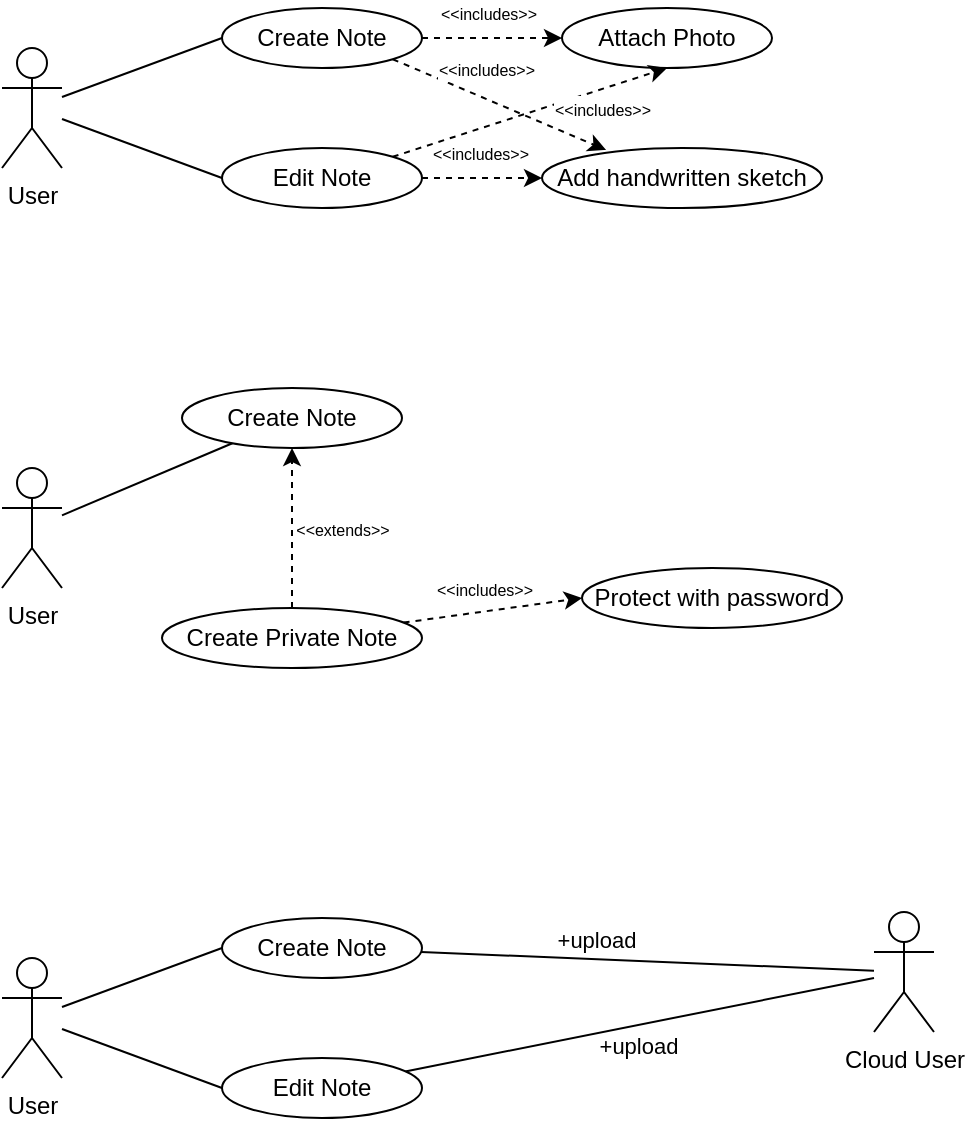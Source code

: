 <mxfile version="14.1.1" type="github">
  <diagram id="GIAdPq7uxsLHTISDpYCu" name="Page-1">
    <mxGraphModel dx="868" dy="425" grid="0" gridSize="10" guides="1" tooltips="1" connect="1" arrows="1" fold="1" page="1" pageScale="1" pageWidth="850" pageHeight="1100" math="0" shadow="0">
      <root>
        <mxCell id="0" />
        <mxCell id="1" parent="0" />
        <mxCell id="HG44vMQYZL6i5QNaDtSO-16" style="edgeStyle=none;rounded=0;orthogonalLoop=1;jettySize=auto;html=1;entryX=0;entryY=0.5;entryDx=0;entryDy=0;endArrow=none;endFill=0;" edge="1" parent="1" source="HG44vMQYZL6i5QNaDtSO-12" target="HG44vMQYZL6i5QNaDtSO-13">
          <mxGeometry relative="1" as="geometry" />
        </mxCell>
        <mxCell id="HG44vMQYZL6i5QNaDtSO-17" style="edgeStyle=none;rounded=0;orthogonalLoop=1;jettySize=auto;html=1;entryX=0;entryY=0.5;entryDx=0;entryDy=0;endArrow=none;endFill=0;" edge="1" parent="1" source="HG44vMQYZL6i5QNaDtSO-12" target="HG44vMQYZL6i5QNaDtSO-14">
          <mxGeometry relative="1" as="geometry" />
        </mxCell>
        <mxCell id="HG44vMQYZL6i5QNaDtSO-12" value="User" style="shape=umlActor;verticalLabelPosition=bottom;verticalAlign=top;html=1;" vertex="1" parent="1">
          <mxGeometry x="90" y="70" width="30" height="60" as="geometry" />
        </mxCell>
        <mxCell id="HG44vMQYZL6i5QNaDtSO-13" value="Create Note" style="ellipse;whiteSpace=wrap;html=1;" vertex="1" parent="1">
          <mxGeometry x="200" y="50" width="100" height="30" as="geometry" />
        </mxCell>
        <mxCell id="HG44vMQYZL6i5QNaDtSO-14" value="Edit Note" style="ellipse;whiteSpace=wrap;html=1;" vertex="1" parent="1">
          <mxGeometry x="200" y="120" width="100" height="30" as="geometry" />
        </mxCell>
        <mxCell id="HG44vMQYZL6i5QNaDtSO-18" value="Attach Photo" style="ellipse;whiteSpace=wrap;html=1;" vertex="1" parent="1">
          <mxGeometry x="370" y="50" width="105" height="30" as="geometry" />
        </mxCell>
        <mxCell id="HG44vMQYZL6i5QNaDtSO-20" value="Add handwritten sketch" style="ellipse;whiteSpace=wrap;html=1;" vertex="1" parent="1">
          <mxGeometry x="360" y="120" width="140" height="30" as="geometry" />
        </mxCell>
        <mxCell id="HG44vMQYZL6i5QNaDtSO-32" style="edgeStyle=none;rounded=0;orthogonalLoop=1;jettySize=auto;html=1;startArrow=none;startFill=0;endArrow=none;endFill=0;" edge="1" parent="1" source="HG44vMQYZL6i5QNaDtSO-28" target="HG44vMQYZL6i5QNaDtSO-29">
          <mxGeometry relative="1" as="geometry" />
        </mxCell>
        <mxCell id="HG44vMQYZL6i5QNaDtSO-28" value="User" style="shape=umlActor;verticalLabelPosition=bottom;verticalAlign=top;html=1;" vertex="1" parent="1">
          <mxGeometry x="90" y="280" width="30" height="60" as="geometry" />
        </mxCell>
        <mxCell id="HG44vMQYZL6i5QNaDtSO-29" value="Create Note" style="ellipse;whiteSpace=wrap;html=1;" vertex="1" parent="1">
          <mxGeometry x="180" y="240" width="110" height="30" as="geometry" />
        </mxCell>
        <mxCell id="HG44vMQYZL6i5QNaDtSO-36" style="edgeStyle=none;rounded=0;orthogonalLoop=1;jettySize=auto;html=1;entryX=0;entryY=0.5;entryDx=0;entryDy=0;startArrow=none;startFill=0;endArrow=classic;endFill=1;dashed=1;" edge="1" parent="1" source="HG44vMQYZL6i5QNaDtSO-30" target="HG44vMQYZL6i5QNaDtSO-35">
          <mxGeometry relative="1" as="geometry" />
        </mxCell>
        <mxCell id="HG44vMQYZL6i5QNaDtSO-37" value="&lt;font style=&quot;font-size: 8px&quot;&gt;&amp;lt;&amp;lt;includes&amp;gt;&amp;gt;&lt;/font&gt;" style="edgeLabel;html=1;align=center;verticalAlign=middle;resizable=0;points=[];" vertex="1" connectable="0" parent="HG44vMQYZL6i5QNaDtSO-36">
          <mxGeometry x="-0.256" relative="1" as="geometry">
            <mxPoint x="6.52" y="-12.8" as="offset" />
          </mxGeometry>
        </mxCell>
        <mxCell id="HG44vMQYZL6i5QNaDtSO-30" value="Create Private Note" style="ellipse;whiteSpace=wrap;html=1;" vertex="1" parent="1">
          <mxGeometry x="170" y="350" width="130" height="30" as="geometry" />
        </mxCell>
        <mxCell id="HG44vMQYZL6i5QNaDtSO-35" value="Protect with password" style="ellipse;whiteSpace=wrap;html=1;" vertex="1" parent="1">
          <mxGeometry x="380" y="330" width="130" height="30" as="geometry" />
        </mxCell>
        <mxCell id="HG44vMQYZL6i5QNaDtSO-38" style="edgeStyle=none;rounded=0;orthogonalLoop=1;jettySize=auto;html=1;entryX=0;entryY=0.5;entryDx=0;entryDy=0;startArrow=none;startFill=0;endArrow=classic;endFill=1;dashed=1;exitX=1;exitY=0.5;exitDx=0;exitDy=0;" edge="1" parent="1" source="HG44vMQYZL6i5QNaDtSO-13" target="HG44vMQYZL6i5QNaDtSO-18">
          <mxGeometry relative="1" as="geometry">
            <mxPoint x="300" y="62" as="sourcePoint" />
            <mxPoint x="389.21" y="50" as="targetPoint" />
          </mxGeometry>
        </mxCell>
        <mxCell id="HG44vMQYZL6i5QNaDtSO-39" value="&lt;font style=&quot;font-size: 8px&quot;&gt;&amp;lt;&amp;lt;includes&amp;gt;&amp;gt;&lt;/font&gt;" style="edgeLabel;html=1;align=center;verticalAlign=middle;resizable=0;points=[];" vertex="1" connectable="0" parent="HG44vMQYZL6i5QNaDtSO-38">
          <mxGeometry x="-0.256" relative="1" as="geometry">
            <mxPoint x="6.52" y="-12.8" as="offset" />
          </mxGeometry>
        </mxCell>
        <mxCell id="HG44vMQYZL6i5QNaDtSO-40" style="edgeStyle=none;rounded=0;orthogonalLoop=1;jettySize=auto;html=1;entryX=0;entryY=0.5;entryDx=0;entryDy=0;startArrow=none;startFill=0;endArrow=classic;endFill=1;dashed=1;exitX=1;exitY=0.5;exitDx=0;exitDy=0;" edge="1" parent="1" source="HG44vMQYZL6i5QNaDtSO-14" target="HG44vMQYZL6i5QNaDtSO-20">
          <mxGeometry relative="1" as="geometry">
            <mxPoint x="310.794" y="377.304" as="sourcePoint" />
            <mxPoint x="400" y="365" as="targetPoint" />
          </mxGeometry>
        </mxCell>
        <mxCell id="HG44vMQYZL6i5QNaDtSO-41" value="&lt;font style=&quot;font-size: 8px&quot;&gt;&amp;lt;&amp;lt;includes&amp;gt;&amp;gt;&lt;/font&gt;" style="edgeLabel;html=1;align=center;verticalAlign=middle;resizable=0;points=[];" vertex="1" connectable="0" parent="HG44vMQYZL6i5QNaDtSO-40">
          <mxGeometry x="-0.256" relative="1" as="geometry">
            <mxPoint x="6.52" y="-12.8" as="offset" />
          </mxGeometry>
        </mxCell>
        <mxCell id="HG44vMQYZL6i5QNaDtSO-42" style="edgeStyle=none;rounded=0;orthogonalLoop=1;jettySize=auto;html=1;entryX=0.5;entryY=1;entryDx=0;entryDy=0;startArrow=none;startFill=0;endArrow=classic;endFill=1;dashed=1;exitX=1;exitY=0;exitDx=0;exitDy=0;" edge="1" parent="1" source="HG44vMQYZL6i5QNaDtSO-14" target="HG44vMQYZL6i5QNaDtSO-18">
          <mxGeometry relative="1" as="geometry">
            <mxPoint x="320.794" y="387.304" as="sourcePoint" />
            <mxPoint x="410" y="375" as="targetPoint" />
          </mxGeometry>
        </mxCell>
        <mxCell id="HG44vMQYZL6i5QNaDtSO-43" value="&lt;font style=&quot;font-size: 8px&quot;&gt;&amp;lt;&amp;lt;includes&amp;gt;&amp;gt;&lt;/font&gt;" style="edgeLabel;html=1;align=center;verticalAlign=middle;resizable=0;points=[];" vertex="1" connectable="0" parent="HG44vMQYZL6i5QNaDtSO-42">
          <mxGeometry x="-0.256" relative="1" as="geometry">
            <mxPoint x="53.27" y="-7.76" as="offset" />
          </mxGeometry>
        </mxCell>
        <mxCell id="HG44vMQYZL6i5QNaDtSO-44" style="edgeStyle=none;rounded=0;orthogonalLoop=1;jettySize=auto;html=1;entryX=0.229;entryY=0.033;entryDx=0;entryDy=0;startArrow=none;startFill=0;endArrow=classic;endFill=1;dashed=1;exitX=1;exitY=1;exitDx=0;exitDy=0;entryPerimeter=0;" edge="1" parent="1" source="HG44vMQYZL6i5QNaDtSO-13" target="HG44vMQYZL6i5QNaDtSO-20">
          <mxGeometry relative="1" as="geometry">
            <mxPoint x="330.794" y="397.304" as="sourcePoint" />
            <mxPoint x="420" y="385" as="targetPoint" />
          </mxGeometry>
        </mxCell>
        <mxCell id="HG44vMQYZL6i5QNaDtSO-45" value="&lt;font style=&quot;font-size: 8px&quot;&gt;&amp;lt;&amp;lt;includes&amp;gt;&amp;gt;&lt;/font&gt;" style="edgeLabel;html=1;align=center;verticalAlign=middle;resizable=0;points=[];" vertex="1" connectable="0" parent="HG44vMQYZL6i5QNaDtSO-44">
          <mxGeometry x="-0.256" relative="1" as="geometry">
            <mxPoint x="6.52" y="-12.8" as="offset" />
          </mxGeometry>
        </mxCell>
        <mxCell id="HG44vMQYZL6i5QNaDtSO-47" style="edgeStyle=none;rounded=0;orthogonalLoop=1;jettySize=auto;html=1;entryX=0.5;entryY=1;entryDx=0;entryDy=0;startArrow=none;startFill=0;endArrow=classic;endFill=1;dashed=1;exitX=0.5;exitY=0;exitDx=0;exitDy=0;" edge="1" parent="1" source="HG44vMQYZL6i5QNaDtSO-30" target="HG44vMQYZL6i5QNaDtSO-29">
          <mxGeometry relative="1" as="geometry">
            <mxPoint x="300.794" y="367.304" as="sourcePoint" />
            <mxPoint x="390" y="355" as="targetPoint" />
          </mxGeometry>
        </mxCell>
        <mxCell id="HG44vMQYZL6i5QNaDtSO-48" value="&lt;font style=&quot;font-size: 8px&quot;&gt;&amp;lt;&amp;lt;extends&amp;gt;&amp;gt;&lt;/font&gt;" style="edgeLabel;html=1;align=center;verticalAlign=middle;resizable=0;points=[];" vertex="1" connectable="0" parent="HG44vMQYZL6i5QNaDtSO-47">
          <mxGeometry x="-0.256" relative="1" as="geometry">
            <mxPoint x="25" y="-10" as="offset" />
          </mxGeometry>
        </mxCell>
        <mxCell id="HG44vMQYZL6i5QNaDtSO-49" style="edgeStyle=none;rounded=0;orthogonalLoop=1;jettySize=auto;html=1;entryX=0;entryY=0.5;entryDx=0;entryDy=0;endArrow=none;endFill=0;" edge="1" parent="1" source="HG44vMQYZL6i5QNaDtSO-51" target="HG44vMQYZL6i5QNaDtSO-52">
          <mxGeometry relative="1" as="geometry" />
        </mxCell>
        <mxCell id="HG44vMQYZL6i5QNaDtSO-50" style="edgeStyle=none;rounded=0;orthogonalLoop=1;jettySize=auto;html=1;entryX=0;entryY=0.5;entryDx=0;entryDy=0;endArrow=none;endFill=0;" edge="1" parent="1" source="HG44vMQYZL6i5QNaDtSO-51" target="HG44vMQYZL6i5QNaDtSO-53">
          <mxGeometry relative="1" as="geometry" />
        </mxCell>
        <mxCell id="HG44vMQYZL6i5QNaDtSO-51" value="User" style="shape=umlActor;verticalLabelPosition=bottom;verticalAlign=top;html=1;" vertex="1" parent="1">
          <mxGeometry x="90" y="525" width="30" height="60" as="geometry" />
        </mxCell>
        <mxCell id="HG44vMQYZL6i5QNaDtSO-56" style="edgeStyle=none;rounded=0;orthogonalLoop=1;jettySize=auto;html=1;startArrow=none;startFill=0;endArrow=none;endFill=0;" edge="1" parent="1" source="HG44vMQYZL6i5QNaDtSO-52" target="HG44vMQYZL6i5QNaDtSO-54">
          <mxGeometry relative="1" as="geometry" />
        </mxCell>
        <mxCell id="HG44vMQYZL6i5QNaDtSO-58" value="+upload" style="edgeLabel;html=1;align=center;verticalAlign=middle;resizable=0;points=[];" vertex="1" connectable="0" parent="HG44vMQYZL6i5QNaDtSO-56">
          <mxGeometry x="-0.263" y="-2" relative="1" as="geometry">
            <mxPoint x="3.59" y="-11.46" as="offset" />
          </mxGeometry>
        </mxCell>
        <mxCell id="HG44vMQYZL6i5QNaDtSO-52" value="Create Note" style="ellipse;whiteSpace=wrap;html=1;" vertex="1" parent="1">
          <mxGeometry x="200" y="505" width="100" height="30" as="geometry" />
        </mxCell>
        <mxCell id="HG44vMQYZL6i5QNaDtSO-57" style="edgeStyle=none;rounded=0;orthogonalLoop=1;jettySize=auto;html=1;startArrow=none;startFill=0;endArrow=none;endFill=0;" edge="1" parent="1" source="HG44vMQYZL6i5QNaDtSO-53" target="HG44vMQYZL6i5QNaDtSO-54">
          <mxGeometry relative="1" as="geometry" />
        </mxCell>
        <mxCell id="HG44vMQYZL6i5QNaDtSO-59" value="+upload" style="edgeLabel;html=1;align=center;verticalAlign=middle;resizable=0;points=[];" vertex="1" connectable="0" parent="HG44vMQYZL6i5QNaDtSO-57">
          <mxGeometry x="0.102" y="-1" relative="1" as="geometry">
            <mxPoint x="-13.3" y="12.12" as="offset" />
          </mxGeometry>
        </mxCell>
        <mxCell id="HG44vMQYZL6i5QNaDtSO-53" value="Edit Note" style="ellipse;whiteSpace=wrap;html=1;" vertex="1" parent="1">
          <mxGeometry x="200" y="575" width="100" height="30" as="geometry" />
        </mxCell>
        <mxCell id="HG44vMQYZL6i5QNaDtSO-54" value="Cloud User" style="shape=umlActor;verticalLabelPosition=bottom;verticalAlign=top;html=1;" vertex="1" parent="1">
          <mxGeometry x="526" y="502" width="30" height="60" as="geometry" />
        </mxCell>
      </root>
    </mxGraphModel>
  </diagram>
</mxfile>
